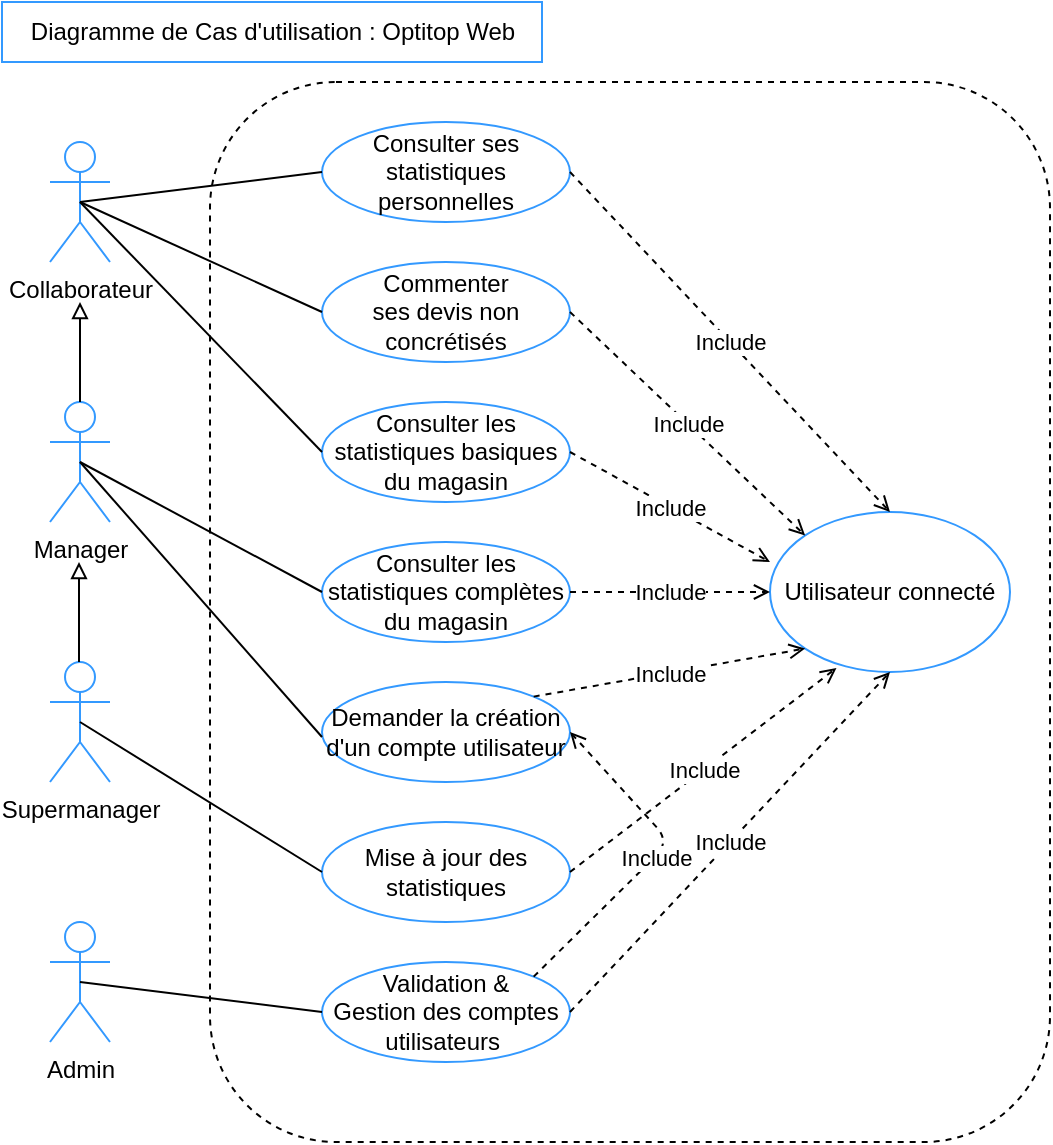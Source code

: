 <mxfile>
    <diagram id="Xz5JX9BvZpV5T3fCW6BU" name="Page-1">
        <mxGraphModel dx="2337" dy="681" grid="1" gridSize="10" guides="1" tooltips="1" connect="1" arrows="1" fold="1" page="1" pageScale="1" pageWidth="827" pageHeight="1169" math="0" shadow="0">
            <root>
                <mxCell id="0"/>
                <mxCell id="1" parent="0"/>
                <mxCell id="2" value="Diagramme de Cas d'utilisation : Optitop Web" style="text;html=1;align=center;verticalAlign=middle;resizable=0;points=[];autosize=1;strokeColor=#3399FF;fillColor=none;" parent="1" vertex="1">
                    <mxGeometry x="-1654" width="270" height="30" as="geometry"/>
                </mxCell>
                <mxCell id="3" value="Collaborateur" style="shape=umlActor;verticalLabelPosition=bottom;verticalAlign=top;html=1;outlineConnect=0;strokeColor=#3399FF;" parent="1" vertex="1">
                    <mxGeometry x="-1630" y="70" width="30" height="60" as="geometry"/>
                </mxCell>
                <mxCell id="4" value="Manager" style="shape=umlActor;verticalLabelPosition=bottom;verticalAlign=top;html=1;outlineConnect=0;strokeColor=#3399FF;" parent="1" vertex="1">
                    <mxGeometry x="-1630" y="200" width="30" height="60" as="geometry"/>
                </mxCell>
                <mxCell id="5" value="Supermanager" style="shape=umlActor;verticalLabelPosition=bottom;verticalAlign=top;html=1;outlineConnect=0;strokeColor=#3399FF;" parent="1" vertex="1">
                    <mxGeometry x="-1630" y="330" width="30" height="60" as="geometry"/>
                </mxCell>
                <mxCell id="6" value="Admin" style="shape=umlActor;verticalLabelPosition=bottom;verticalAlign=top;html=1;outlineConnect=0;strokeColor=#3399FF;" parent="1" vertex="1">
                    <mxGeometry x="-1630" y="460" width="30" height="60" as="geometry"/>
                </mxCell>
                <mxCell id="9" value="" style="rounded=1;whiteSpace=wrap;html=1;strokeColor=default;labelBackgroundColor=default;endArrow=open;fontSize=11;dashed=1;endFill=0;" parent="1" vertex="1">
                    <mxGeometry x="-1550" y="40" width="420" height="530" as="geometry"/>
                </mxCell>
                <mxCell id="23" value="Consulter les statistiques complètes du magasin" style="ellipse;whiteSpace=wrap;html=1;strokeColor=#3399FF;" parent="1" vertex="1">
                    <mxGeometry x="-1494" y="270" width="124" height="50" as="geometry"/>
                </mxCell>
                <mxCell id="32" value="Mise à jour des statistiques" style="ellipse;whiteSpace=wrap;html=1;strokeColor=#3399FF;" parent="1" vertex="1">
                    <mxGeometry x="-1494" y="410" width="124" height="50" as="geometry"/>
                </mxCell>
                <mxCell id="33" value="Validation &amp;amp; &lt;br&gt;Gestion des comptes utilisateurs&amp;nbsp;" style="ellipse;whiteSpace=wrap;html=1;strokeColor=#3399FF;" parent="1" vertex="1">
                    <mxGeometry x="-1494" y="480" width="124" height="50" as="geometry"/>
                </mxCell>
                <mxCell id="34" value="Demander la création d'un compte utilisateur" style="ellipse;whiteSpace=wrap;html=1;strokeColor=#3399FF;" parent="1" vertex="1">
                    <mxGeometry x="-1494" y="340" width="124" height="50" as="geometry"/>
                </mxCell>
                <mxCell id="35" value="Consulter les statistiques basiques du magasin" style="ellipse;whiteSpace=wrap;html=1;strokeColor=#3399FF;" parent="1" vertex="1">
                    <mxGeometry x="-1494" y="200" width="124" height="50" as="geometry"/>
                </mxCell>
                <mxCell id="36" value="Consulter ses statistiques personnelles" style="ellipse;whiteSpace=wrap;html=1;strokeColor=#3399FF;" parent="1" vertex="1">
                    <mxGeometry x="-1494" y="60" width="124" height="50" as="geometry"/>
                </mxCell>
                <mxCell id="37" value="Commenter &lt;br&gt;ses devis non concrétisés" style="ellipse;whiteSpace=wrap;html=1;strokeColor=#3399FF;" parent="1" vertex="1">
                    <mxGeometry x="-1494" y="130" width="124" height="50" as="geometry"/>
                </mxCell>
                <mxCell id="38" value="" style="endArrow=none;html=1;entryX=0;entryY=0.5;entryDx=0;entryDy=0;exitX=0.5;exitY=0.5;exitDx=0;exitDy=0;exitPerimeter=0;" parent="1" source="3" target="37" edge="1">
                    <mxGeometry width="50" height="50" relative="1" as="geometry">
                        <mxPoint x="-1610" y="100" as="sourcePoint"/>
                        <mxPoint x="-1560" y="50" as="targetPoint"/>
                    </mxGeometry>
                </mxCell>
                <mxCell id="39" value="" style="endArrow=none;html=1;entryX=0;entryY=0.5;entryDx=0;entryDy=0;exitX=0.5;exitY=0.5;exitDx=0;exitDy=0;exitPerimeter=0;" parent="1" source="3" target="36" edge="1">
                    <mxGeometry width="50" height="50" relative="1" as="geometry">
                        <mxPoint x="-1610" y="100" as="sourcePoint"/>
                        <mxPoint x="-1484" y="165" as="targetPoint"/>
                    </mxGeometry>
                </mxCell>
                <mxCell id="41" value="" style="endArrow=block;html=1;exitX=0.5;exitY=0;exitDx=0;exitDy=0;exitPerimeter=0;endFill=0;" parent="1" source="4" edge="1">
                    <mxGeometry width="50" height="50" relative="1" as="geometry">
                        <mxPoint x="-1450" y="320" as="sourcePoint"/>
                        <mxPoint x="-1615" y="150" as="targetPoint"/>
                    </mxGeometry>
                </mxCell>
                <mxCell id="42" value="" style="endArrow=block;html=1;exitX=0.5;exitY=0;exitDx=0;exitDy=0;exitPerimeter=0;endFill=0;" parent="1" edge="1">
                    <mxGeometry width="50" height="50" relative="1" as="geometry">
                        <mxPoint x="-1615.5" y="330" as="sourcePoint"/>
                        <mxPoint x="-1615.5" y="280" as="targetPoint"/>
                    </mxGeometry>
                </mxCell>
                <mxCell id="43" value="" style="endArrow=none;html=1;entryX=0;entryY=0.5;entryDx=0;entryDy=0;exitX=0.5;exitY=0.5;exitDx=0;exitDy=0;exitPerimeter=0;" parent="1" source="3" target="35" edge="1">
                    <mxGeometry width="50" height="50" relative="1" as="geometry">
                        <mxPoint x="-1600" y="230" as="sourcePoint"/>
                        <mxPoint x="-1494" y="220" as="targetPoint"/>
                    </mxGeometry>
                </mxCell>
                <mxCell id="45" value="" style="endArrow=none;html=1;entryX=0;entryY=0.5;entryDx=0;entryDy=0;exitX=0.5;exitY=0.5;exitDx=0;exitDy=0;exitPerimeter=0;" parent="1" source="4" edge="1">
                    <mxGeometry width="50" height="50" relative="1" as="geometry">
                        <mxPoint x="-1615" y="170" as="sourcePoint"/>
                        <mxPoint x="-1494" y="295" as="targetPoint"/>
                    </mxGeometry>
                </mxCell>
                <mxCell id="46" value="" style="endArrow=none;html=1;entryX=0;entryY=0.5;entryDx=0;entryDy=0;exitX=0.5;exitY=0.5;exitDx=0;exitDy=0;exitPerimeter=0;" parent="1" source="4" edge="1">
                    <mxGeometry width="50" height="50" relative="1" as="geometry">
                        <mxPoint x="-1615" y="242.5" as="sourcePoint"/>
                        <mxPoint x="-1494" y="367.5" as="targetPoint"/>
                    </mxGeometry>
                </mxCell>
                <mxCell id="47" value="" style="endArrow=none;html=1;entryX=0;entryY=0.5;entryDx=0;entryDy=0;exitX=0.5;exitY=0.5;exitDx=0;exitDy=0;exitPerimeter=0;" parent="1" source="5" edge="1">
                    <mxGeometry width="50" height="50" relative="1" as="geometry">
                        <mxPoint x="-1615" y="310" as="sourcePoint"/>
                        <mxPoint x="-1494" y="435" as="targetPoint"/>
                    </mxGeometry>
                </mxCell>
                <mxCell id="48" value="" style="endArrow=none;html=1;entryX=0;entryY=0.5;entryDx=0;entryDy=0;exitX=0.5;exitY=0.5;exitDx=0;exitDy=0;exitPerimeter=0;" parent="1" source="6" edge="1">
                    <mxGeometry width="50" height="50" relative="1" as="geometry">
                        <mxPoint x="-1615" y="430" as="sourcePoint"/>
                        <mxPoint x="-1494" y="505" as="targetPoint"/>
                    </mxGeometry>
                </mxCell>
                <mxCell id="49" value="Utilisateur connecté" style="ellipse;whiteSpace=wrap;html=1;strokeColor=#3399FF;" parent="1" vertex="1">
                    <mxGeometry x="-1270" y="255" width="120" height="80" as="geometry"/>
                </mxCell>
                <mxCell id="56" value="" style="endArrow=open;html=1;entryX=0.5;entryY=0;entryDx=0;entryDy=0;exitX=1;exitY=0.5;exitDx=0;exitDy=0;dashed=1;endFill=0;" parent="1" source="36" target="49" edge="1">
                    <mxGeometry relative="1" as="geometry">
                        <mxPoint x="-1370" y="280" as="sourcePoint"/>
                        <mxPoint x="-1270" y="280" as="targetPoint"/>
                    </mxGeometry>
                </mxCell>
                <mxCell id="57" value="Include" style="edgeLabel;resizable=0;html=1;align=center;verticalAlign=middle;strokeColor=#3399FF;" parent="56" connectable="0" vertex="1">
                    <mxGeometry relative="1" as="geometry"/>
                </mxCell>
                <mxCell id="58" value="" style="endArrow=open;html=1;entryX=0;entryY=0;entryDx=0;entryDy=0;exitX=1;exitY=0.5;exitDx=0;exitDy=0;dashed=1;endFill=0;" parent="1" source="37" target="49" edge="1">
                    <mxGeometry relative="1" as="geometry">
                        <mxPoint x="-1360" y="95" as="sourcePoint"/>
                        <mxPoint x="-1260" y="305" as="targetPoint"/>
                    </mxGeometry>
                </mxCell>
                <mxCell id="59" value="Include" style="edgeLabel;resizable=0;html=1;align=center;verticalAlign=middle;strokeColor=#3399FF;" parent="58" connectable="0" vertex="1">
                    <mxGeometry relative="1" as="geometry"/>
                </mxCell>
                <mxCell id="60" value="" style="endArrow=open;html=1;exitX=1;exitY=0.5;exitDx=0;exitDy=0;dashed=1;endFill=0;" parent="1" source="35" edge="1">
                    <mxGeometry relative="1" as="geometry">
                        <mxPoint x="-1350" y="105" as="sourcePoint"/>
                        <mxPoint x="-1270" y="280" as="targetPoint"/>
                    </mxGeometry>
                </mxCell>
                <mxCell id="61" value="Include" style="edgeLabel;resizable=0;html=1;align=center;verticalAlign=middle;strokeColor=#3399FF;" parent="60" connectable="0" vertex="1">
                    <mxGeometry relative="1" as="geometry"/>
                </mxCell>
                <mxCell id="62" value="" style="endArrow=open;html=1;exitX=1;exitY=0.5;exitDx=0;exitDy=0;dashed=1;endFill=0;entryX=0;entryY=0.5;entryDx=0;entryDy=0;" parent="1" source="23" target="49" edge="1">
                    <mxGeometry relative="1" as="geometry">
                        <mxPoint x="-1360" y="235" as="sourcePoint"/>
                        <mxPoint x="-1260" y="305" as="targetPoint"/>
                    </mxGeometry>
                </mxCell>
                <mxCell id="63" value="Include" style="edgeLabel;resizable=0;html=1;align=center;verticalAlign=middle;strokeColor=#3399FF;" parent="62" connectable="0" vertex="1">
                    <mxGeometry relative="1" as="geometry"/>
                </mxCell>
                <mxCell id="64" value="" style="endArrow=open;html=1;exitX=1;exitY=0;exitDx=0;exitDy=0;dashed=1;endFill=0;entryX=0;entryY=1;entryDx=0;entryDy=0;" parent="1" source="34" target="49" edge="1">
                    <mxGeometry relative="1" as="geometry">
                        <mxPoint x="-1360" y="305" as="sourcePoint"/>
                        <mxPoint x="-1260" y="305" as="targetPoint"/>
                    </mxGeometry>
                </mxCell>
                <mxCell id="65" value="Include" style="edgeLabel;resizable=0;html=1;align=center;verticalAlign=middle;strokeColor=#3399FF;" parent="64" connectable="0" vertex="1">
                    <mxGeometry relative="1" as="geometry"/>
                </mxCell>
                <mxCell id="66" value="" style="endArrow=open;html=1;exitX=1;exitY=0.5;exitDx=0;exitDy=0;dashed=1;endFill=0;entryX=0.277;entryY=0.975;entryDx=0;entryDy=0;entryPerimeter=0;" parent="1" source="32" target="49" edge="1">
                    <mxGeometry relative="1" as="geometry">
                        <mxPoint x="-1350" y="315" as="sourcePoint"/>
                        <mxPoint x="-1270" y="290" as="targetPoint"/>
                    </mxGeometry>
                </mxCell>
                <mxCell id="67" value="Include" style="edgeLabel;resizable=0;html=1;align=center;verticalAlign=middle;strokeColor=#3399FF;" parent="66" connectable="0" vertex="1">
                    <mxGeometry relative="1" as="geometry"/>
                </mxCell>
                <mxCell id="68" value="" style="endArrow=open;html=1;exitX=1;exitY=0.5;exitDx=0;exitDy=0;dashed=1;endFill=0;entryX=0.5;entryY=1;entryDx=0;entryDy=0;" parent="1" source="33" target="49" edge="1">
                    <mxGeometry relative="1" as="geometry">
                        <mxPoint x="-1340" y="325" as="sourcePoint"/>
                        <mxPoint x="-1270" y="300" as="targetPoint"/>
                    </mxGeometry>
                </mxCell>
                <mxCell id="69" value="Include" style="edgeLabel;resizable=0;html=1;align=center;verticalAlign=middle;strokeColor=#3399FF;" parent="68" connectable="0" vertex="1">
                    <mxGeometry relative="1" as="geometry"/>
                </mxCell>
                <mxCell id="72" value="" style="endArrow=open;html=1;exitX=1;exitY=0;exitDx=0;exitDy=0;dashed=1;endFill=0;entryX=1;entryY=0.5;entryDx=0;entryDy=0;" edge="1" parent="1" source="33" target="34">
                    <mxGeometry relative="1" as="geometry">
                        <mxPoint x="-1360" y="515" as="sourcePoint"/>
                        <mxPoint x="-1370" y="370" as="targetPoint"/>
                        <Array as="points">
                            <mxPoint x="-1320" y="420"/>
                        </Array>
                    </mxGeometry>
                </mxCell>
                <mxCell id="73" value="Include" style="edgeLabel;resizable=0;html=1;align=center;verticalAlign=middle;strokeColor=#3399FF;" connectable="0" vertex="1" parent="72">
                    <mxGeometry relative="1" as="geometry"/>
                </mxCell>
            </root>
        </mxGraphModel>
    </diagram>
</mxfile>